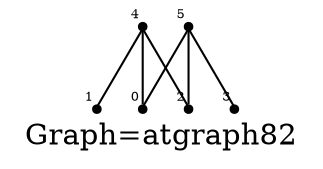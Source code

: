 /* Created by igraph 0.8.0-pre+0200568 */
graph {
  graph [
    label="Graph=atgraph82"
    labelloc=bottom
  ];
  0 [
    pos="0.000000,0.000000!"
    shape=point
    fontsize=6
    xlabel=0
  ];
  1 [
    pos="1.000000,0.000000!"
    shape=point
    fontsize=6
    xlabel=1
  ];
  2 [
    pos="2.000000,0.000000!"
    shape=point
    fontsize=6
    xlabel=2
  ];
  3 [
    pos="3.000000,0.000000!"
    shape=point
    fontsize=6
    xlabel=3
  ];
  4 [
    pos="4.000000,0.000000!"
    shape=point
    fontsize=6
    xlabel=4
  ];
  5 [
    pos="3.900000,1.000000!"
    shape=point
    fontsize=6
    xlabel=5
  ];

  4 -- 0;
  4 -- 1;
  4 -- 2;
  5 -- 0;
  5 -- 2;
  5 -- 3;
}
